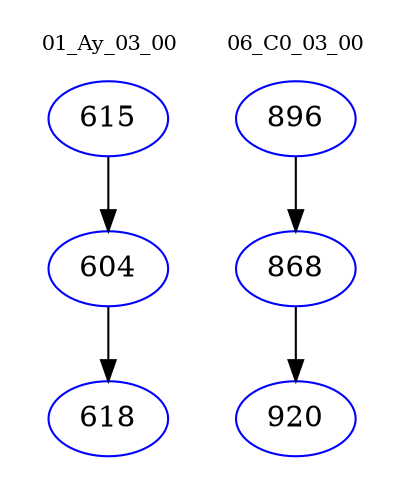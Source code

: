 digraph{
subgraph cluster_0 {
color = white
label = "01_Ay_03_00";
fontsize=10;
T0_615 [label="615", color="blue"]
T0_615 -> T0_604 [color="black"]
T0_604 [label="604", color="blue"]
T0_604 -> T0_618 [color="black"]
T0_618 [label="618", color="blue"]
}
subgraph cluster_1 {
color = white
label = "06_C0_03_00";
fontsize=10;
T1_896 [label="896", color="blue"]
T1_896 -> T1_868 [color="black"]
T1_868 [label="868", color="blue"]
T1_868 -> T1_920 [color="black"]
T1_920 [label="920", color="blue"]
}
}
